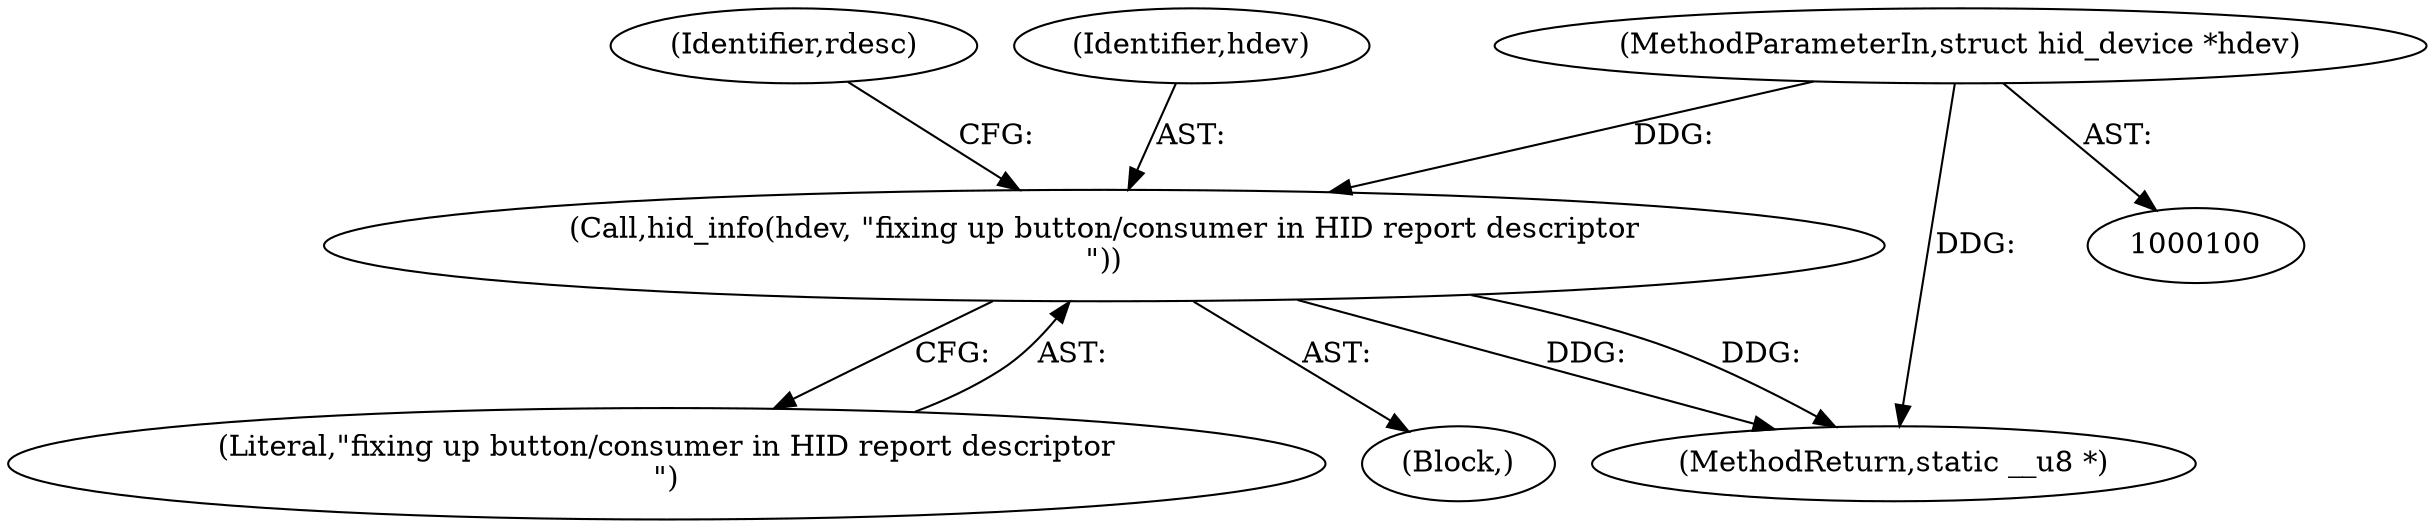 digraph "0_linux_4ab25786c87eb20857bbb715c3ae34ec8fd6a214_2@pointer" {
"1000123" [label="(Call,hid_info(hdev, \"fixing up button/consumer in HID report descriptor\n\"))"];
"1000101" [label="(MethodParameterIn,struct hid_device *hdev)"];
"1000128" [label="(Identifier,rdesc)"];
"1000124" [label="(Identifier,hdev)"];
"1000125" [label="(Literal,\"fixing up button/consumer in HID report descriptor\n\")"];
"1000123" [label="(Call,hid_info(hdev, \"fixing up button/consumer in HID report descriptor\n\"))"];
"1000122" [label="(Block,)"];
"1000101" [label="(MethodParameterIn,struct hid_device *hdev)"];
"1000133" [label="(MethodReturn,static __u8 *)"];
"1000123" -> "1000122"  [label="AST: "];
"1000123" -> "1000125"  [label="CFG: "];
"1000124" -> "1000123"  [label="AST: "];
"1000125" -> "1000123"  [label="AST: "];
"1000128" -> "1000123"  [label="CFG: "];
"1000123" -> "1000133"  [label="DDG: "];
"1000123" -> "1000133"  [label="DDG: "];
"1000101" -> "1000123"  [label="DDG: "];
"1000101" -> "1000100"  [label="AST: "];
"1000101" -> "1000133"  [label="DDG: "];
}
